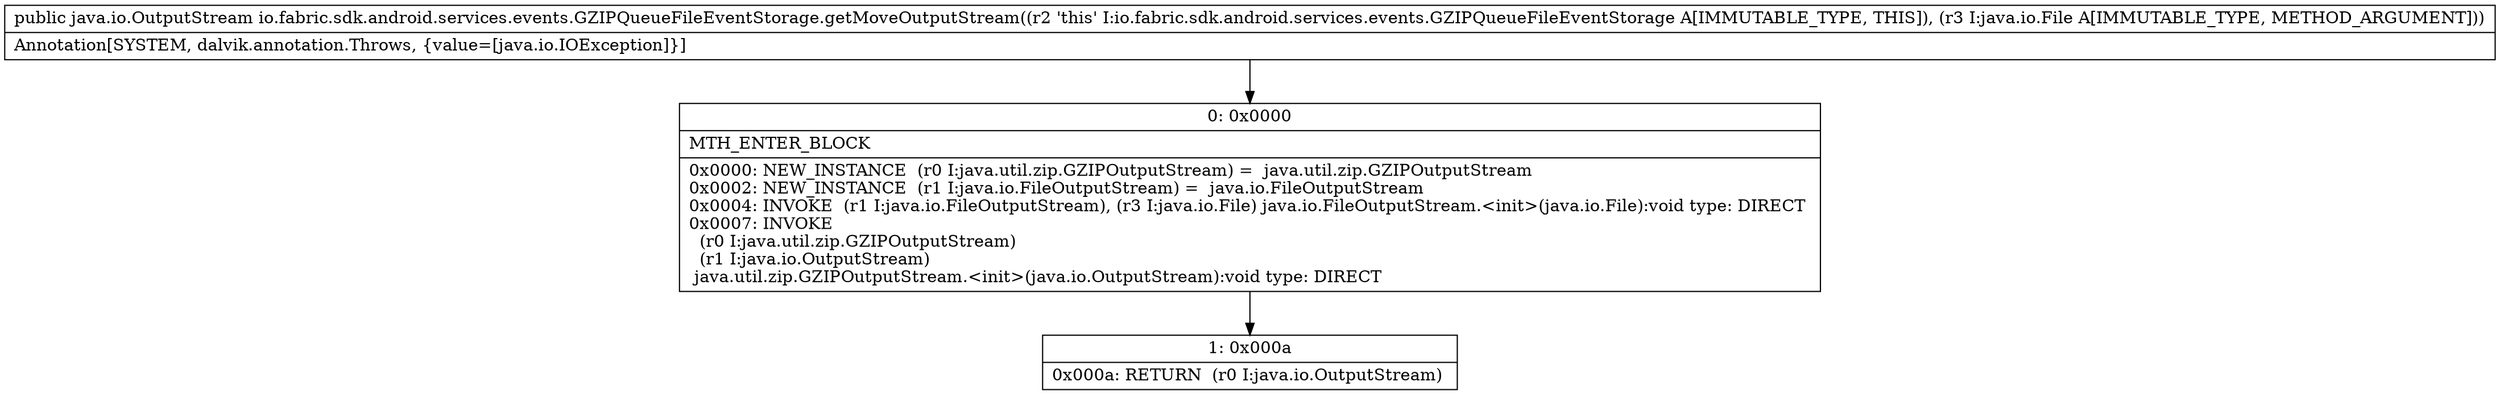 digraph "CFG forio.fabric.sdk.android.services.events.GZIPQueueFileEventStorage.getMoveOutputStream(Ljava\/io\/File;)Ljava\/io\/OutputStream;" {
Node_0 [shape=record,label="{0\:\ 0x0000|MTH_ENTER_BLOCK\l|0x0000: NEW_INSTANCE  (r0 I:java.util.zip.GZIPOutputStream) =  java.util.zip.GZIPOutputStream \l0x0002: NEW_INSTANCE  (r1 I:java.io.FileOutputStream) =  java.io.FileOutputStream \l0x0004: INVOKE  (r1 I:java.io.FileOutputStream), (r3 I:java.io.File) java.io.FileOutputStream.\<init\>(java.io.File):void type: DIRECT \l0x0007: INVOKE  \l  (r0 I:java.util.zip.GZIPOutputStream)\l  (r1 I:java.io.OutputStream)\l java.util.zip.GZIPOutputStream.\<init\>(java.io.OutputStream):void type: DIRECT \l}"];
Node_1 [shape=record,label="{1\:\ 0x000a|0x000a: RETURN  (r0 I:java.io.OutputStream) \l}"];
MethodNode[shape=record,label="{public java.io.OutputStream io.fabric.sdk.android.services.events.GZIPQueueFileEventStorage.getMoveOutputStream((r2 'this' I:io.fabric.sdk.android.services.events.GZIPQueueFileEventStorage A[IMMUTABLE_TYPE, THIS]), (r3 I:java.io.File A[IMMUTABLE_TYPE, METHOD_ARGUMENT]))  | Annotation[SYSTEM, dalvik.annotation.Throws, \{value=[java.io.IOException]\}]\l}"];
MethodNode -> Node_0;
Node_0 -> Node_1;
}

